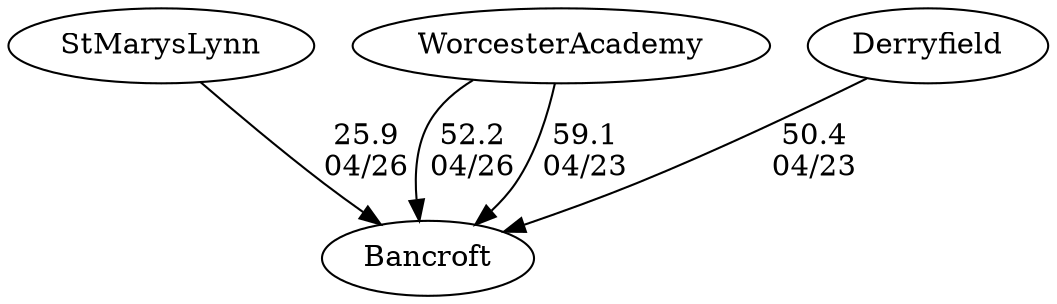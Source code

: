 digraph boys2foursBancroft {Bancroft [URL="boys2foursBancroftBancroft.html"];StMarysLynn [URL="boys2foursBancroftStMarysLynn.html"];WorcesterAcademy [URL="boys2foursBancroftWorcesterAcademy.html"];Derryfield [URL="boys2foursBancroftDerryfield.html"];WorcesterAcademy -> Bancroft[label="52.2
04/26", weight="48", tooltip="NEIRA,Worcester Academy vs. St. Mary's-Lynn, Thayer, Eagle Hill, and Bancroft			
Distance: 1500 meters Conditions: Minimal wind, no chop.
None", URL="http://www.row2k.com/results/resultspage.cfm?UID=38305821F0E11F6B4B5BC132E9B3DE79&cat=5", random="random"]; 
StMarysLynn -> Bancroft[label="25.9
04/26", weight="75", tooltip="NEIRA,Worcester Academy vs. St. Mary's-Lynn, Thayer, Eagle Hill, and Bancroft			
Distance: 1500 meters Conditions: Minimal wind, no chop.
None", URL="http://www.row2k.com/results/resultspage.cfm?UID=38305821F0E11F6B4B5BC132E9B3DE79&cat=5", random="random"]; 
WorcesterAcademy -> Bancroft[label="59.1
04/23", weight="41", tooltip="NEIRA Boys & Girls Fours,Worcester Academy vs. Bancroft, Vermont Academy, Marianapolis Prep, Derryfield			
Distance: 1500 meters Conditions: Overcast with a minimal chop. For all races, a light 5 mph tailwind was present. Comments: In the BV2 event, Worcester Academy's BV2 shell placed first and BV3 shell placed third. 
A special thanks to Paul Carabillo for refereeing the match.
None", URL="http://www.row2k.com/results/resultspage.cfm?UID=0F0DB8DB84CE476062653EC250396511&cat=5", random="random"]; 
Derryfield -> Bancroft[label="50.4
04/23", weight="50", tooltip="NEIRA Boys & Girls Fours,Worcester Academy vs. Bancroft, Vermont Academy, Marianapolis Prep, Derryfield			
Distance: 1500 meters Conditions: Overcast with a minimal chop. For all races, a light 5 mph tailwind was present. Comments: In the BV2 event, Worcester Academy's BV2 shell placed first and BV3 shell placed third. 
A special thanks to Paul Carabillo for refereeing the match.
None", URL="http://www.row2k.com/results/resultspage.cfm?UID=0F0DB8DB84CE476062653EC250396511&cat=5", random="random"]}